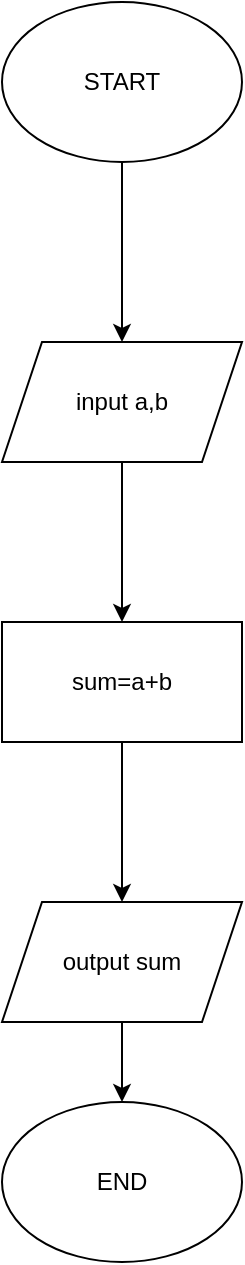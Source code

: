 <mxfile version="25.0.3">
  <diagram id="C5RBs43oDa-KdzZeNtuy" name="Page-1">
    <mxGraphModel dx="1042" dy="1734" grid="1" gridSize="10" guides="1" tooltips="1" connect="1" arrows="1" fold="1" page="1" pageScale="1" pageWidth="827" pageHeight="1169" math="0" shadow="0">
      <root>
        <mxCell id="WIyWlLk6GJQsqaUBKTNV-0" />
        <mxCell id="WIyWlLk6GJQsqaUBKTNV-1" parent="WIyWlLk6GJQsqaUBKTNV-0" />
        <mxCell id="pE-rhdhW8Pbe6GUfMftc-2" value="" style="edgeStyle=orthogonalEdgeStyle;rounded=0;orthogonalLoop=1;jettySize=auto;html=1;" edge="1" parent="WIyWlLk6GJQsqaUBKTNV-1" source="pE-rhdhW8Pbe6GUfMftc-0" target="pE-rhdhW8Pbe6GUfMftc-1">
          <mxGeometry relative="1" as="geometry" />
        </mxCell>
        <mxCell id="pE-rhdhW8Pbe6GUfMftc-0" value="START" style="ellipse;whiteSpace=wrap;html=1;" vertex="1" parent="WIyWlLk6GJQsqaUBKTNV-1">
          <mxGeometry x="354" y="-1110" width="120" height="80" as="geometry" />
        </mxCell>
        <mxCell id="pE-rhdhW8Pbe6GUfMftc-4" value="" style="edgeStyle=orthogonalEdgeStyle;rounded=0;orthogonalLoop=1;jettySize=auto;html=1;" edge="1" parent="WIyWlLk6GJQsqaUBKTNV-1" source="pE-rhdhW8Pbe6GUfMftc-1" target="pE-rhdhW8Pbe6GUfMftc-3">
          <mxGeometry relative="1" as="geometry" />
        </mxCell>
        <mxCell id="pE-rhdhW8Pbe6GUfMftc-1" value="input a,b" style="shape=parallelogram;perimeter=parallelogramPerimeter;whiteSpace=wrap;html=1;fixedSize=1;" vertex="1" parent="WIyWlLk6GJQsqaUBKTNV-1">
          <mxGeometry x="354" y="-940" width="120" height="60" as="geometry" />
        </mxCell>
        <mxCell id="pE-rhdhW8Pbe6GUfMftc-6" value="" style="edgeStyle=orthogonalEdgeStyle;rounded=0;orthogonalLoop=1;jettySize=auto;html=1;" edge="1" parent="WIyWlLk6GJQsqaUBKTNV-1" source="pE-rhdhW8Pbe6GUfMftc-3" target="pE-rhdhW8Pbe6GUfMftc-5">
          <mxGeometry relative="1" as="geometry" />
        </mxCell>
        <mxCell id="pE-rhdhW8Pbe6GUfMftc-3" value="sum=a+b" style="whiteSpace=wrap;html=1;" vertex="1" parent="WIyWlLk6GJQsqaUBKTNV-1">
          <mxGeometry x="354" y="-800" width="120" height="60" as="geometry" />
        </mxCell>
        <mxCell id="pE-rhdhW8Pbe6GUfMftc-10" value="" style="edgeStyle=orthogonalEdgeStyle;rounded=0;orthogonalLoop=1;jettySize=auto;html=1;" edge="1" parent="WIyWlLk6GJQsqaUBKTNV-1" source="pE-rhdhW8Pbe6GUfMftc-5" target="pE-rhdhW8Pbe6GUfMftc-7">
          <mxGeometry relative="1" as="geometry" />
        </mxCell>
        <mxCell id="pE-rhdhW8Pbe6GUfMftc-5" value="output sum" style="shape=parallelogram;perimeter=parallelogramPerimeter;whiteSpace=wrap;html=1;fixedSize=1;" vertex="1" parent="WIyWlLk6GJQsqaUBKTNV-1">
          <mxGeometry x="354" y="-660" width="120" height="60" as="geometry" />
        </mxCell>
        <mxCell id="pE-rhdhW8Pbe6GUfMftc-7" value="END" style="ellipse;whiteSpace=wrap;html=1;" vertex="1" parent="WIyWlLk6GJQsqaUBKTNV-1">
          <mxGeometry x="354" y="-560" width="120" height="80" as="geometry" />
        </mxCell>
      </root>
    </mxGraphModel>
  </diagram>
</mxfile>
